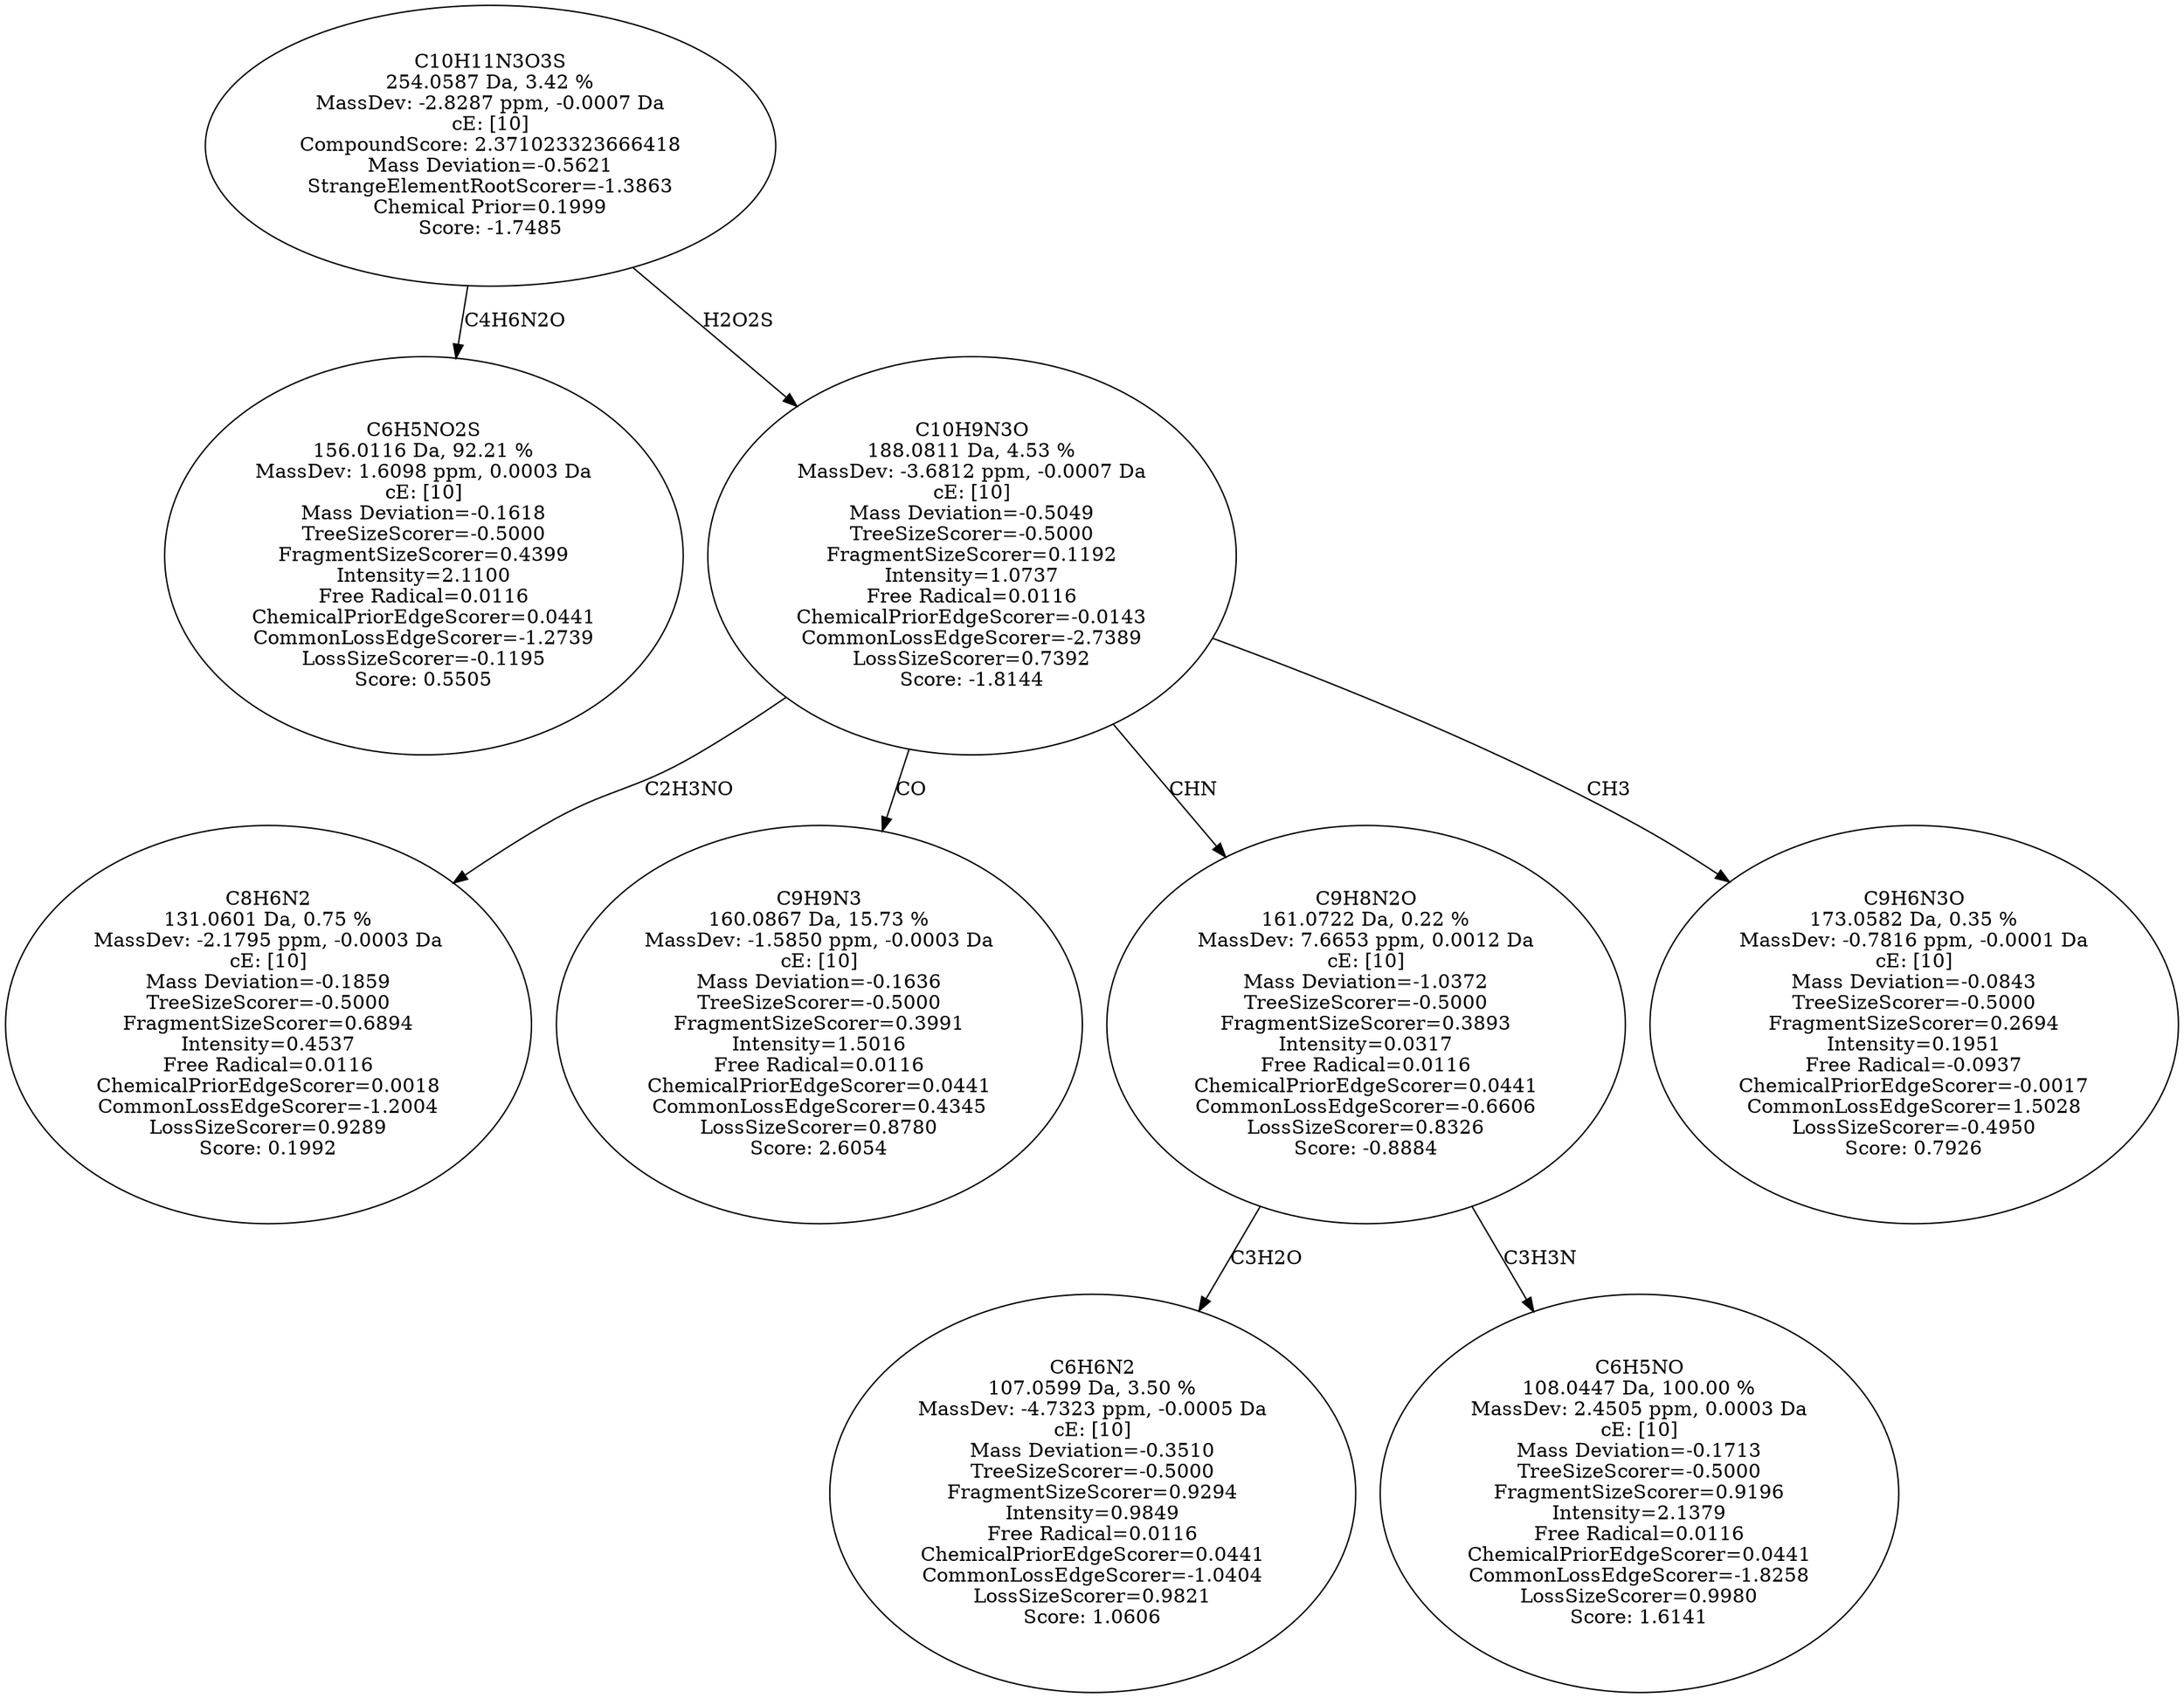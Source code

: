 strict digraph {
v1 [label="C6H5NO2S\n156.0116 Da, 92.21 %\nMassDev: 1.6098 ppm, 0.0003 Da\ncE: [10]\nMass Deviation=-0.1618\nTreeSizeScorer=-0.5000\nFragmentSizeScorer=0.4399\nIntensity=2.1100\nFree Radical=0.0116\nChemicalPriorEdgeScorer=0.0441\nCommonLossEdgeScorer=-1.2739\nLossSizeScorer=-0.1195\nScore: 0.5505"];
v2 [label="C8H6N2\n131.0601 Da, 0.75 %\nMassDev: -2.1795 ppm, -0.0003 Da\ncE: [10]\nMass Deviation=-0.1859\nTreeSizeScorer=-0.5000\nFragmentSizeScorer=0.6894\nIntensity=0.4537\nFree Radical=0.0116\nChemicalPriorEdgeScorer=0.0018\nCommonLossEdgeScorer=-1.2004\nLossSizeScorer=0.9289\nScore: 0.1992"];
v3 [label="C9H9N3\n160.0867 Da, 15.73 %\nMassDev: -1.5850 ppm, -0.0003 Da\ncE: [10]\nMass Deviation=-0.1636\nTreeSizeScorer=-0.5000\nFragmentSizeScorer=0.3991\nIntensity=1.5016\nFree Radical=0.0116\nChemicalPriorEdgeScorer=0.0441\nCommonLossEdgeScorer=0.4345\nLossSizeScorer=0.8780\nScore: 2.6054"];
v4 [label="C6H6N2\n107.0599 Da, 3.50 %\nMassDev: -4.7323 ppm, -0.0005 Da\ncE: [10]\nMass Deviation=-0.3510\nTreeSizeScorer=-0.5000\nFragmentSizeScorer=0.9294\nIntensity=0.9849\nFree Radical=0.0116\nChemicalPriorEdgeScorer=0.0441\nCommonLossEdgeScorer=-1.0404\nLossSizeScorer=0.9821\nScore: 1.0606"];
v5 [label="C6H5NO\n108.0447 Da, 100.00 %\nMassDev: 2.4505 ppm, 0.0003 Da\ncE: [10]\nMass Deviation=-0.1713\nTreeSizeScorer=-0.5000\nFragmentSizeScorer=0.9196\nIntensity=2.1379\nFree Radical=0.0116\nChemicalPriorEdgeScorer=0.0441\nCommonLossEdgeScorer=-1.8258\nLossSizeScorer=0.9980\nScore: 1.6141"];
v6 [label="C9H8N2O\n161.0722 Da, 0.22 %\nMassDev: 7.6653 ppm, 0.0012 Da\ncE: [10]\nMass Deviation=-1.0372\nTreeSizeScorer=-0.5000\nFragmentSizeScorer=0.3893\nIntensity=0.0317\nFree Radical=0.0116\nChemicalPriorEdgeScorer=0.0441\nCommonLossEdgeScorer=-0.6606\nLossSizeScorer=0.8326\nScore: -0.8884"];
v7 [label="C9H6N3O\n173.0582 Da, 0.35 %\nMassDev: -0.7816 ppm, -0.0001 Da\ncE: [10]\nMass Deviation=-0.0843\nTreeSizeScorer=-0.5000\nFragmentSizeScorer=0.2694\nIntensity=0.1951\nFree Radical=-0.0937\nChemicalPriorEdgeScorer=-0.0017\nCommonLossEdgeScorer=1.5028\nLossSizeScorer=-0.4950\nScore: 0.7926"];
v8 [label="C10H9N3O\n188.0811 Da, 4.53 %\nMassDev: -3.6812 ppm, -0.0007 Da\ncE: [10]\nMass Deviation=-0.5049\nTreeSizeScorer=-0.5000\nFragmentSizeScorer=0.1192\nIntensity=1.0737\nFree Radical=0.0116\nChemicalPriorEdgeScorer=-0.0143\nCommonLossEdgeScorer=-2.7389\nLossSizeScorer=0.7392\nScore: -1.8144"];
v9 [label="C10H11N3O3S\n254.0587 Da, 3.42 %\nMassDev: -2.8287 ppm, -0.0007 Da\ncE: [10]\nCompoundScore: 2.371023323666418\nMass Deviation=-0.5621\nStrangeElementRootScorer=-1.3863\nChemical Prior=0.1999\nScore: -1.7485"];
v9 -> v1 [label="C4H6N2O"];
v8 -> v2 [label="C2H3NO"];
v8 -> v3 [label="CO"];
v6 -> v4 [label="C3H2O"];
v6 -> v5 [label="C3H3N"];
v8 -> v6 [label="CHN"];
v8 -> v7 [label="CH3"];
v9 -> v8 [label="H2O2S"];
}